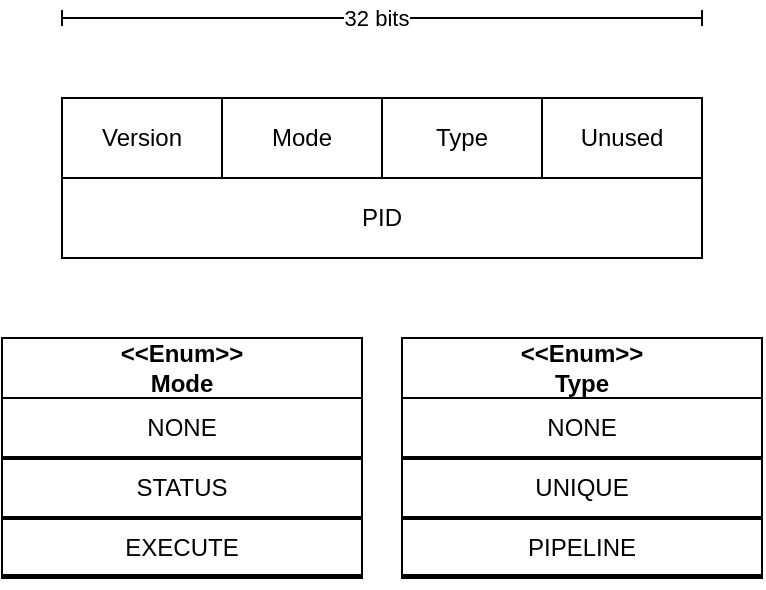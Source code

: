 <mxfile version="24.2.5" type="device">
  <diagram name="Page-1" id="nIZeUvzdUxajLwfs4vlB">
    <mxGraphModel dx="1434" dy="762" grid="1" gridSize="10" guides="1" tooltips="1" connect="1" arrows="1" fold="1" page="1" pageScale="1" pageWidth="850" pageHeight="1100" math="0" shadow="0">
      <root>
        <mxCell id="0" />
        <mxCell id="1" parent="0" />
        <mxCell id="UdDGJFr2nh46x9bYxFf4-1" value="&lt;div&gt;Version&lt;/div&gt;" style="rounded=0;whiteSpace=wrap;html=1;" parent="1" vertex="1">
          <mxGeometry x="200" y="120" width="80" height="40" as="geometry" />
        </mxCell>
        <mxCell id="UdDGJFr2nh46x9bYxFf4-2" value="" style="endArrow=baseDash;html=1;rounded=0;startArrow=baseDash;startFill=0;endFill=0;" parent="1" edge="1">
          <mxGeometry width="50" height="50" relative="1" as="geometry">
            <mxPoint x="200" y="80" as="sourcePoint" />
            <mxPoint x="520" y="80" as="targetPoint" />
          </mxGeometry>
        </mxCell>
        <mxCell id="UdDGJFr2nh46x9bYxFf4-3" value="32 bits" style="edgeLabel;html=1;align=center;verticalAlign=middle;resizable=0;points=[];" parent="UdDGJFr2nh46x9bYxFf4-2" vertex="1" connectable="0">
          <mxGeometry x="-0.022" relative="1" as="geometry">
            <mxPoint as="offset" />
          </mxGeometry>
        </mxCell>
        <mxCell id="UdDGJFr2nh46x9bYxFf4-4" value="Mode" style="rounded=0;whiteSpace=wrap;html=1;" parent="1" vertex="1">
          <mxGeometry x="280" y="120" width="80" height="40" as="geometry" />
        </mxCell>
        <mxCell id="UdDGJFr2nh46x9bYxFf4-5" value="Type" style="rounded=0;whiteSpace=wrap;html=1;" parent="1" vertex="1">
          <mxGeometry x="360" y="120" width="80" height="40" as="geometry" />
        </mxCell>
        <mxCell id="UdDGJFr2nh46x9bYxFf4-6" value="Unused" style="rounded=0;whiteSpace=wrap;html=1;" parent="1" vertex="1">
          <mxGeometry x="440" y="120" width="80" height="40" as="geometry" />
        </mxCell>
        <mxCell id="UdDGJFr2nh46x9bYxFf4-7" value="PID" style="rounded=0;whiteSpace=wrap;html=1;" parent="1" vertex="1">
          <mxGeometry x="200" y="160" width="320" height="40" as="geometry" />
        </mxCell>
        <mxCell id="SyNc4-4kchW76cqWuUaT-2" value="&amp;lt;&amp;lt;Enum&amp;gt;&amp;gt;&lt;div&gt;Mode&lt;/div&gt;" style="swimlane;whiteSpace=wrap;html=1;startSize=30;" parent="1" vertex="1">
          <mxGeometry x="170" y="240" width="180" height="120" as="geometry">
            <mxRectangle x="200" y="240" width="100" height="40" as="alternateBounds" />
          </mxGeometry>
        </mxCell>
        <mxCell id="SyNc4-4kchW76cqWuUaT-3" value="NONE" style="text;html=1;align=center;verticalAlign=middle;whiteSpace=wrap;rounded=0;" parent="SyNc4-4kchW76cqWuUaT-2" vertex="1">
          <mxGeometry y="30" width="180" height="30" as="geometry" />
        </mxCell>
        <mxCell id="SyNc4-4kchW76cqWuUaT-6" value="STATUS" style="text;html=1;align=center;verticalAlign=middle;whiteSpace=wrap;rounded=0;" parent="SyNc4-4kchW76cqWuUaT-2" vertex="1">
          <mxGeometry y="60" width="180" height="30" as="geometry" />
        </mxCell>
        <mxCell id="SyNc4-4kchW76cqWuUaT-7" value="" style="line;strokeWidth=2;html=1;" parent="SyNc4-4kchW76cqWuUaT-2" vertex="1">
          <mxGeometry y="55" width="180" height="10" as="geometry" />
        </mxCell>
        <mxCell id="SyNc4-4kchW76cqWuUaT-8" value="" style="line;strokeWidth=2;html=1;" parent="SyNc4-4kchW76cqWuUaT-2" vertex="1">
          <mxGeometry y="85" width="180" height="10" as="geometry" />
        </mxCell>
        <mxCell id="SyNc4-4kchW76cqWuUaT-9" value="EXECUTE" style="text;html=1;align=center;verticalAlign=middle;whiteSpace=wrap;rounded=0;" parent="SyNc4-4kchW76cqWuUaT-2" vertex="1">
          <mxGeometry y="90" width="180" height="30" as="geometry" />
        </mxCell>
        <mxCell id="SyNc4-4kchW76cqWuUaT-10" value="" style="line;strokeWidth=2;html=1;" parent="SyNc4-4kchW76cqWuUaT-2" vertex="1">
          <mxGeometry y="114" width="180" height="10" as="geometry" />
        </mxCell>
        <mxCell id="SyNc4-4kchW76cqWuUaT-11" value="&amp;lt;&amp;lt;Enum&amp;gt;&amp;gt;&lt;div&gt;Type&lt;/div&gt;" style="swimlane;whiteSpace=wrap;html=1;startSize=30;" parent="1" vertex="1">
          <mxGeometry x="370" y="240" width="180" height="120" as="geometry">
            <mxRectangle x="430" y="290" width="100" height="40" as="alternateBounds" />
          </mxGeometry>
        </mxCell>
        <mxCell id="SyNc4-4kchW76cqWuUaT-12" value="NONE" style="text;html=1;align=center;verticalAlign=middle;whiteSpace=wrap;rounded=0;" parent="SyNc4-4kchW76cqWuUaT-11" vertex="1">
          <mxGeometry y="30" width="180" height="30" as="geometry" />
        </mxCell>
        <mxCell id="SyNc4-4kchW76cqWuUaT-13" value="UNIQUE" style="text;html=1;align=center;verticalAlign=middle;whiteSpace=wrap;rounded=0;" parent="SyNc4-4kchW76cqWuUaT-11" vertex="1">
          <mxGeometry y="60" width="180" height="30" as="geometry" />
        </mxCell>
        <mxCell id="SyNc4-4kchW76cqWuUaT-14" value="" style="line;strokeWidth=2;html=1;" parent="SyNc4-4kchW76cqWuUaT-11" vertex="1">
          <mxGeometry y="55" width="180" height="10" as="geometry" />
        </mxCell>
        <mxCell id="SyNc4-4kchW76cqWuUaT-15" value="" style="line;strokeWidth=2;html=1;" parent="SyNc4-4kchW76cqWuUaT-11" vertex="1">
          <mxGeometry y="85" width="180" height="10" as="geometry" />
        </mxCell>
        <mxCell id="SyNc4-4kchW76cqWuUaT-16" value="PIPELINE" style="text;html=1;align=center;verticalAlign=middle;whiteSpace=wrap;rounded=0;" parent="SyNc4-4kchW76cqWuUaT-11" vertex="1">
          <mxGeometry y="90" width="180" height="30" as="geometry" />
        </mxCell>
        <mxCell id="SyNc4-4kchW76cqWuUaT-17" value="" style="line;strokeWidth=2;html=1;" parent="SyNc4-4kchW76cqWuUaT-11" vertex="1">
          <mxGeometry y="114" width="180" height="10" as="geometry" />
        </mxCell>
      </root>
    </mxGraphModel>
  </diagram>
</mxfile>

